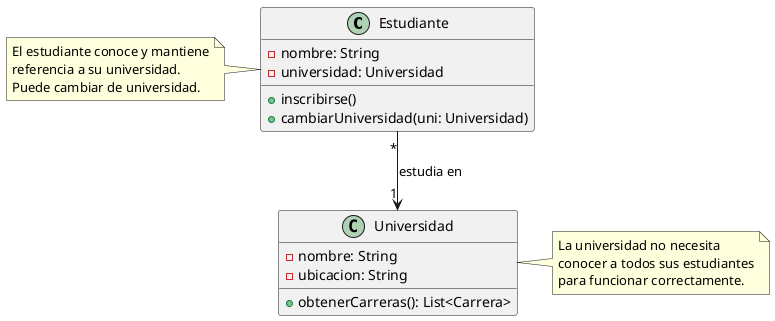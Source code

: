 @startuml

class Estudiante {
  -nombre: String
  -universidad: Universidad
  +inscribirse()
  +cambiarUniversidad(uni: Universidad)
}

class Universidad {
  -nombre: String
  -ubicacion: String
  +obtenerCarreras(): List<Carrera>
}

Estudiante "*" --> "1" Universidad : estudia en

note right of Universidad
  La universidad no necesita
  conocer a todos sus estudiantes
  para funcionar correctamente.
end note

note left of Estudiante
  El estudiante conoce y mantiene
  referencia a su universidad.
  Puede cambiar de universidad.
end note

@enduml